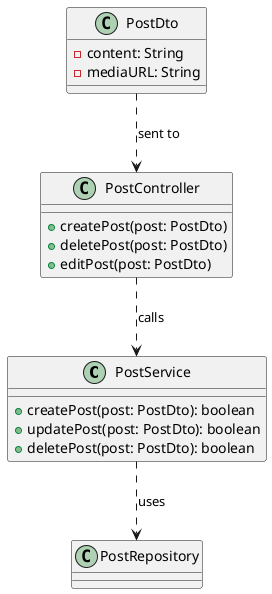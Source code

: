 @startuml

class PostService {
    + createPost(post: PostDto): boolean
    + updatePost(post: PostDto): boolean
    + deletePost(post: PostDto): boolean
}

class PostController {
    + createPost(post: PostDto)
    + deletePost(post: PostDto)
    + editPost(post: PostDto)
}

class PostDto {
    -content: String
    -mediaURL: String
}


PostDto ..> PostController: sent to
PostController ..> PostService: calls
PostService ..> PostRepository: uses


@enduml